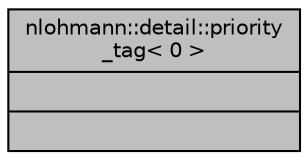 digraph "nlohmann::detail::priority_tag&lt; 0 &gt;"
{
 // INTERACTIVE_SVG=YES
  bgcolor="transparent";
  edge [fontname="Helvetica",fontsize="10",labelfontname="Helvetica",labelfontsize="10"];
  node [fontname="Helvetica",fontsize="10",shape=record];
  Node1 [label="{nlohmann::detail::priority\l_tag\< 0 \>\n||}",height=0.2,width=0.4,color="black", fillcolor="grey75", style="filled" fontcolor="black"];
}
